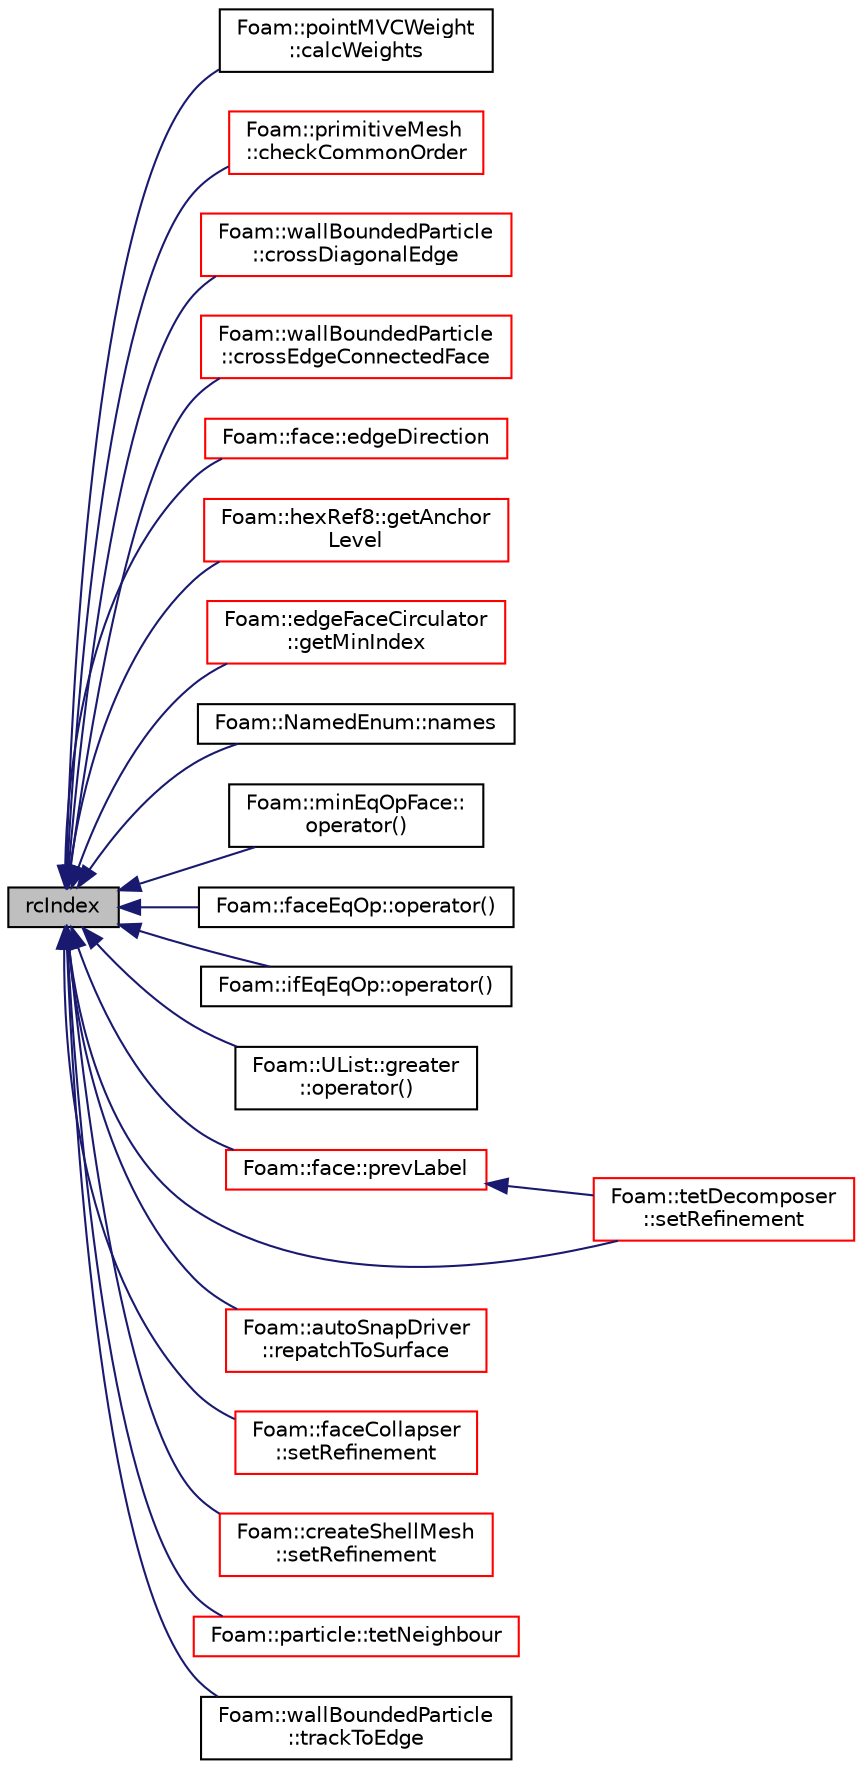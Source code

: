 digraph "rcIndex"
{
  bgcolor="transparent";
  edge [fontname="Helvetica",fontsize="10",labelfontname="Helvetica",labelfontsize="10"];
  node [fontname="Helvetica",fontsize="10",shape=record];
  rankdir="LR";
  Node1 [label="rcIndex",height=0.2,width=0.4,color="black", fillcolor="grey75", style="filled", fontcolor="black"];
  Node1 -> Node2 [dir="back",color="midnightblue",fontsize="10",style="solid",fontname="Helvetica"];
  Node2 [label="Foam::pointMVCWeight\l::calcWeights",height=0.2,width=0.4,color="black",URL="$a01895.html#afd306cddf68cfada622205831381d6ab",tooltip="Calculate weights from all cell&#39;s vertices. "];
  Node1 -> Node3 [dir="back",color="midnightblue",fontsize="10",style="solid",fontname="Helvetica"];
  Node3 [label="Foam::primitiveMesh\l::checkCommonOrder",height=0.2,width=0.4,color="red",URL="$a01974.html#a606a8580269da4e1e932eeb8afb47586",tooltip="Check that shared points are in consecutive order. "];
  Node1 -> Node4 [dir="back",color="midnightblue",fontsize="10",style="solid",fontname="Helvetica"];
  Node4 [label="Foam::wallBoundedParticle\l::crossDiagonalEdge",height=0.2,width=0.4,color="red",URL="$a02834.html#af681214bd770ef305c93b86cb944190c",tooltip="Cross diagonal edge into different triangle on same face,cell. "];
  Node1 -> Node5 [dir="back",color="midnightblue",fontsize="10",style="solid",fontname="Helvetica"];
  Node5 [label="Foam::wallBoundedParticle\l::crossEdgeConnectedFace",height=0.2,width=0.4,color="red",URL="$a02834.html#ae3ca85ef7356d8ad9e37b4e50cb786ce",tooltip="Check if inside current tet. "];
  Node1 -> Node6 [dir="back",color="midnightblue",fontsize="10",style="solid",fontname="Helvetica"];
  Node6 [label="Foam::face::edgeDirection",height=0.2,width=0.4,color="red",URL="$a00716.html#aa85ab892a55ced3ba45f472a7a96e417",tooltip="Return the edge direction on the face. "];
  Node1 -> Node7 [dir="back",color="midnightblue",fontsize="10",style="solid",fontname="Helvetica"];
  Node7 [label="Foam::hexRef8::getAnchor\lLevel",height=0.2,width=0.4,color="red",URL="$a01012.html#a276f74cad44a507d932135ca5e24559f",tooltip="Gets level such that the face has four points <= level. "];
  Node1 -> Node8 [dir="back",color="midnightblue",fontsize="10",style="solid",fontname="Helvetica"];
  Node8 [label="Foam::edgeFaceCirculator\l::getMinIndex",height=0.2,width=0.4,color="red",URL="$a00615.html#a9fe8395120034f6c6d0bed71719b4cfe",tooltip="Helper: find index in face of edge or -1. Index is such that edge is. "];
  Node1 -> Node9 [dir="back",color="midnightblue",fontsize="10",style="solid",fontname="Helvetica"];
  Node9 [label="Foam::NamedEnum::names",height=0.2,width=0.4,color="black",URL="$a01572.html#a7350da3a0edd92cd11e6c479c9967dc8"];
  Node1 -> Node10 [dir="back",color="midnightblue",fontsize="10",style="solid",fontname="Helvetica"];
  Node10 [label="Foam::minEqOpFace::\loperator()",height=0.2,width=0.4,color="black",URL="$a01495.html#af228995a82079a2c07a019825eb9c2b7"];
  Node1 -> Node11 [dir="back",color="midnightblue",fontsize="10",style="solid",fontname="Helvetica"];
  Node11 [label="Foam::faceEqOp::operator()",height=0.2,width=0.4,color="black",URL="$a00726.html#ae4420a9fd791f5ab9ebad1a3150ba899"];
  Node1 -> Node12 [dir="back",color="midnightblue",fontsize="10",style="solid",fontname="Helvetica"];
  Node12 [label="Foam::ifEqEqOp::operator()",height=0.2,width=0.4,color="black",URL="$a01033.html#a71918488bb9f8251fb7d05ed3baeb14f"];
  Node1 -> Node13 [dir="back",color="midnightblue",fontsize="10",style="solid",fontname="Helvetica"];
  Node13 [label="Foam::UList::greater\l::operator()",height=0.2,width=0.4,color="black",URL="$a00950.html#a49202d8cfd6e19f3d43c028252050ed7"];
  Node1 -> Node14 [dir="back",color="midnightblue",fontsize="10",style="solid",fontname="Helvetica"];
  Node14 [label="Foam::face::prevLabel",height=0.2,width=0.4,color="red",URL="$a00716.html#a019f81b1f6570d725ae3b37176b4b6ec",tooltip="Previous vertex on face. "];
  Node14 -> Node15 [dir="back",color="midnightblue",fontsize="10",style="solid",fontname="Helvetica"];
  Node15 [label="Foam::tetDecomposer\l::setRefinement",height=0.2,width=0.4,color="red",URL="$a02574.html#aeb1123afb6f39d7eb332698e53fc5610",tooltip="Insert all changes into meshMod to convert the polyMesh into. "];
  Node1 -> Node16 [dir="back",color="midnightblue",fontsize="10",style="solid",fontname="Helvetica"];
  Node16 [label="Foam::autoSnapDriver\l::repatchToSurface",height=0.2,width=0.4,color="red",URL="$a00089.html#abf0c9c836463b6164ef331dce238b2fa",tooltip="Repatch faces according to surface nearest the face centre. "];
  Node1 -> Node17 [dir="back",color="midnightblue",fontsize="10",style="solid",fontname="Helvetica"];
  Node17 [label="Foam::faceCollapser\l::setRefinement",height=0.2,width=0.4,color="red",URL="$a00723.html#a59a6ebacbd6a1a48f22424f5a8f81195",tooltip="Collapse faces along endpoints. Play commands into. "];
  Node1 -> Node18 [dir="back",color="midnightblue",fontsize="10",style="solid",fontname="Helvetica"];
  Node18 [label="Foam::createShellMesh\l::setRefinement",height=0.2,width=0.4,color="red",URL="$a00437.html#aef7bf7bc4511c879d54f2bbd3c76729a",tooltip="Play commands into polyTopoChange to create layer mesh. "];
  Node1 -> Node15 [dir="back",color="midnightblue",fontsize="10",style="solid",fontname="Helvetica"];
  Node1 -> Node19 [dir="back",color="midnightblue",fontsize="10",style="solid",fontname="Helvetica"];
  Node19 [label="Foam::particle::tetNeighbour",height=0.2,width=0.4,color="red",URL="$a01780.html#a346b0d2e5e19c928f696668d3f9d0776",tooltip="Modify the tet owner data by crossing triI. "];
  Node1 -> Node20 [dir="back",color="midnightblue",fontsize="10",style="solid",fontname="Helvetica"];
  Node20 [label="Foam::wallBoundedParticle\l::trackToEdge",height=0.2,width=0.4,color="black",URL="$a02834.html#aff365968e28acf42244334b7c926dee6",tooltip="Track particle to a given position and returns 1.0 if the. "];
}
